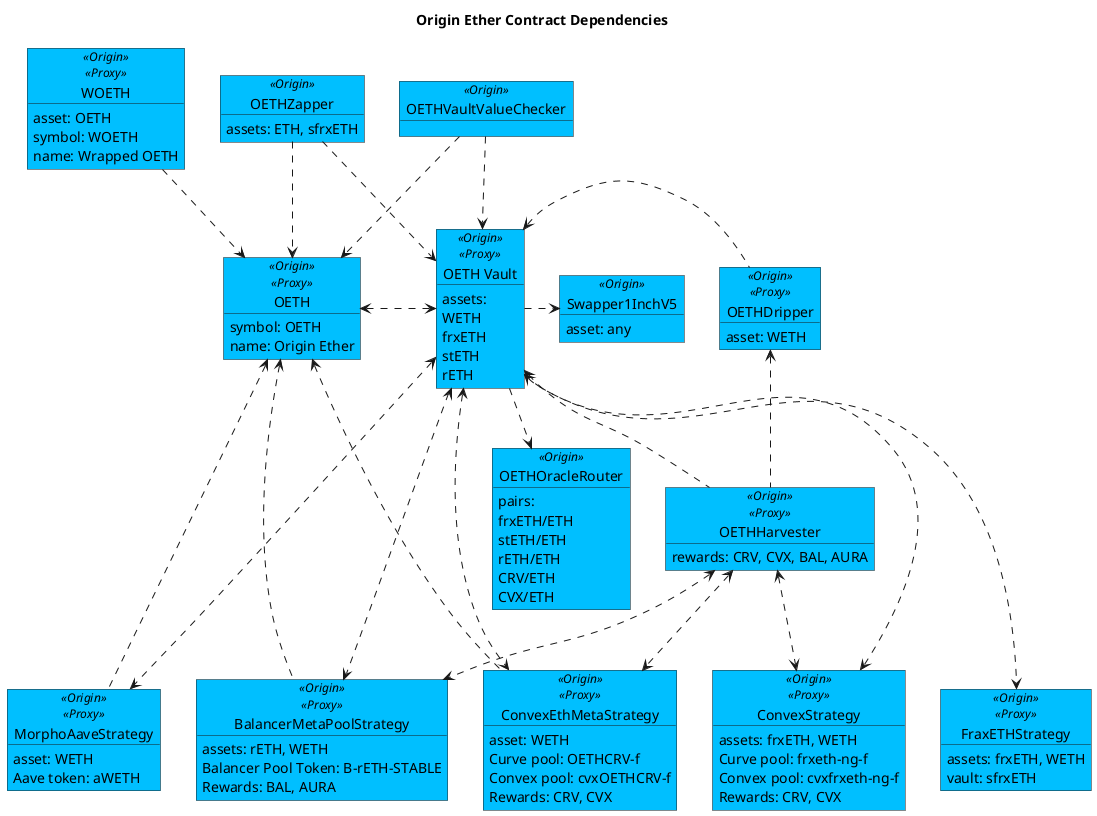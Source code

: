 @startuml

title "Origin Ether Contract Dependencies"

object "OETHZapper" as zap <<Origin>> #DeepSkyBlue {
    assets: ETH, sfrxETH
}

object "OETHDripper" as drip <<Origin>><<Proxy>> #DeepSkyBlue {
    asset: WETH
}

object "OETHVaultValueChecker" as checker <<Origin>> #DeepSkyBlue {
}

object "WOETH" as woeth <<Origin>><<Proxy>> #DeepSkyBlue {
    asset: OETH
    symbol: WOETH
    name: Wrapped OETH
}

object "OETH" as oeth <<Origin>><<Proxy>> #DeepSkyBlue {
    symbol: OETH
    name: Origin Ether
}

object "OETH Vault" as oethv <<Origin>><<Proxy>> #DeepSkyBlue {
assets:
  WETH
  frxETH
  stETH
  rETH
}

object "Swapper1InchV5" as swap <<Origin>> #DeepSkyBlue {
    asset: any
}

object "OETHHarvester" as harv <<Origin>><<Proxy>> #DeepSkyBlue {
    rewards: CRV, CVX, BAL, AURA
}

' Strategies
object "FraxETHStrategy" as frxethstrat <<Origin>><<Proxy>> #DeepSkyBlue {
    assets: frxETH, WETH
    vault: sfrxETH
}
object "ConvexEthMetaStrategy" as cvxStrat <<Origin>><<Proxy>> #DeepSkyBlue {
    asset: WETH
    Curve pool: OETHCRV-f
    Convex pool: cvxOETHCRV-f
    Rewards: CRV, CVX
}
object "MorphoAaveStrategy" as morphAaveStrat <<Origin>><<Proxy>> #DeepSkyBlue {
    asset: WETH
    Aave token: aWETH
}

object "BalancerMetaPoolStrategy" as balancerStrat <<Origin>><<Proxy>> #DeepSkyBlue {
    assets: rETH, WETH
    Balancer Pool Token: B-rETH-STABLE
    Rewards: BAL, AURA
}

object "ConvexStrategy" as convexFrxEthWethStrat <<Origin>><<Proxy>> #DeepSkyBlue {
    assets: frxETH, WETH
    Curve pool: frxeth-ng-f
    Convex pool: cvxfrxeth-ng-f
    Rewards: CRV, CVX
}


' Oracle
object "OETHOracleRouter" as oracle <<Origin>> #DeepSkyBlue {
pairs:
    frxETH/ETH
    stETH/ETH
    rETH/ETH
    CRV/ETH
    CVX/ETH 
}

' object "EACAggregatorProxy" as chain <<Chainlink>> {
'     prices: CVX/ETH, CRV/ETH,\nrETH/ETH, stETH/ETH, frxETH/ETH,\nWETH/ETH 
' }

' ' SushiSwap
' object "UniswapV2Router02" as sushi <<SushiSwap>> {
'     pairs: CRV/ETH, CVX/ETH
' }

' ' Curve
' object "Gauge" as gauge <<Curve>> {
'     asset: OETHCRV-f
'     symbol: OETHCRV-f-gauge
'     name: Curve.fi OETHCRV-f Gauge Deposit
' }
' object "StableSwap" as crvPool <<Curve>> {
'     assets: [ETH, OETH]
'     symbol: OETHCRV-f
'     name: Curve.fi Factory Pool: OETH
' }
' ' Convex
' ' object "Booster" as cvxBoost <<Convex>> {
' ' }
' object "BaseRewardPool" as cvxPool <<Convex>> {
' }
' object "DepositToken" as cvxPoolLp <<Convex>> {
'     symbol: cvxOUSD3CRV-f
'     name: Origin Dollar Convex Deposit
' }

' ' Aave Morpho
' object "Morpho\nAave V2" as morphoV2 <<Morpho>> {
' }
' object "Morpho\nLens" as morphoLens <<Morpho>> {
' }

' object "aWETH" as aweth <<Aave>> {
'     symbol: aWETH
'     name: Aave interest bearing WETH
' }
' object "variableDebtWETH" as vdweth <<Aave>> {
'     symbol: variableDebtWETH
'     name: Aave variable debt bearing WETH
' }

' ' Assets

' object "sfrxETH" as sfrxeth <<FRAX>> {
'     asset: frxETH
'     symbol: sfrxETH
'     name: Staked Frax Ether
' }

' object "frxETH" as frxeth <<FRAX>> {
'     symbol: frxETH
'     name: Frax Ether
' }

' object "WETH9" as weth <<Dapphub>> {
'     symbol: WETH
'     name: Wrapped Ether
' }

' object "RocketTokenRETH" as reth <<Rocket Pool>> {
'     symbol: rETH
'     name: Rocket Pool ETH
' }

' object "Lido" as steth <<Lido>><<Proxy>> {
'     symbol: stETH
'     name: Liquid staked Ether 2.0
' }

' ' Rewards 
' object "ConvexToken" as cvx <<Convex>> {
'     symbol: CVX
'     name: Convex Token
' }

' object "Curve DAO Token" as crv <<Convex>> {
'     symbol: CRV
'     name: Curve DAO Token
' }

zap ..> oeth
zap ..> oethv
' zap ....> sfrxeth
' zap .....> frxeth
' zap .....> weth

' drip .....> weth
oethv <. drip

checker ..> oeth
checker ..> oethv

oethv <.. harv 
drip <.. harv 
' harv ...> sushi
' harv ...> cvx
' harv ...> crv

woeth ..> oeth
oeth <.> oethv
oethv ..> oracle
oethv .> swap
' oracle ...> chain


' Staked FRAX ETH Strategy
oethv ...> frxethstrat
' frxethstrat ..> sfrxeth

' Convex ETH Metapool Strategy
harv <..> cvxStrat
oethv <...> cvxStrat
oeth <... cvxStrat

' cvxStrat ..> crvPool
' cvxStrat ..> cvxPool
' cvxStrat ...> weth
' cvxStrat ...> cvx
' cvxStrat ...> crv
' cvxPool ..> cvxPoolLp
' cvxPool ..> crv
' cvxPool .> gauge
' gauge .> crvPool
' oeth <... crvPool

' Morpho Aave Strategy
oethv <...> morphAaveStrat
oeth <... morphAaveStrat
' morphAaveStrat ..> morphoV2
' morphAaveStrat ..> morphoLens
' morphoLens .> morphoV2
' morphoV2 ..> aweth
' morphoV2 ..> vdweth

' Balancer Strategy
oethv <...> balancerStrat
oeth <... balancerStrat
harv <..> balancerStrat

' Convex Strategy for frxETH/WETH pool
oethv <...> convexFrxEthWethStrat
harv <..> convexFrxEthWethStrat

' ' Vault to Assets
' oethv .....> frxeth
' oethv .....> weth
' oethv .....> reth
' oethv .....> steth

' sfrxeth ..> frxeth

@enduml